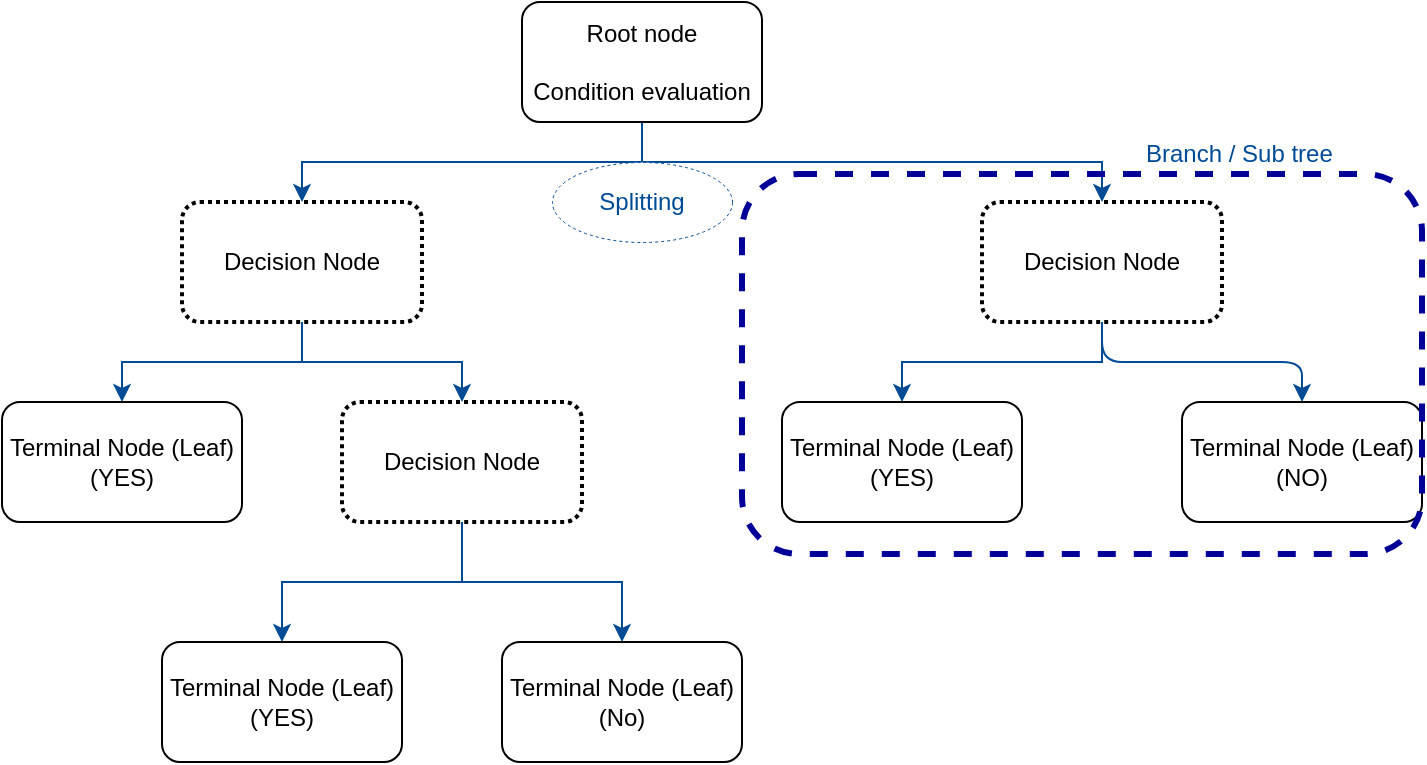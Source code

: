 <mxfile pages="1">
    <diagram id="FoGnT2LFJ8ZTcLG4NNPZ" name="Page-1">
        <mxGraphModel dx="1118" dy="785" grid="1" gridSize="10" guides="1" tooltips="1" connect="1" arrows="1" fold="1" page="1" pageScale="1" pageWidth="850" pageHeight="1100" background="#ffffff" math="0" shadow="0">
            <root>
                <mxCell id="0"/>
                <mxCell id="1" parent="0"/>
                <mxCell id="32" style="edgeStyle=orthogonalEdgeStyle;rounded=0;orthogonalLoop=1;jettySize=auto;html=1;exitX=0.5;exitY=1;exitDx=0;exitDy=0;entryX=0.5;entryY=0;entryDx=0;entryDy=0;fillColor=#008a00;strokeColor=#004B96;" parent="1" source="4" target="5" edge="1">
                    <mxGeometry relative="1" as="geometry"/>
                </mxCell>
                <mxCell id="33" style="edgeStyle=orthogonalEdgeStyle;rounded=0;orthogonalLoop=1;jettySize=auto;html=1;exitX=0.5;exitY=1;exitDx=0;exitDy=0;fillColor=#008a00;strokeColor=#004B96;" parent="1" source="4" target="6" edge="1">
                    <mxGeometry relative="1" as="geometry"/>
                </mxCell>
                <mxCell id="4" value="Root node&lt;br&gt;&lt;br&gt;Condition evaluation" style="rounded=1;whiteSpace=wrap;html=1;" parent="1" vertex="1">
                    <mxGeometry x="340" y="30" width="120" height="60" as="geometry"/>
                </mxCell>
                <mxCell id="30" style="edgeStyle=orthogonalEdgeStyle;rounded=0;orthogonalLoop=1;jettySize=auto;html=1;exitX=0.5;exitY=1;exitDx=0;exitDy=0;entryX=0.5;entryY=0;entryDx=0;entryDy=0;strokeColor=#004B96;" parent="1" source="5" target="7" edge="1">
                    <mxGeometry relative="1" as="geometry"/>
                </mxCell>
                <mxCell id="31" style="edgeStyle=orthogonalEdgeStyle;rounded=0;orthogonalLoop=1;jettySize=auto;html=1;exitX=0.5;exitY=1;exitDx=0;exitDy=0;entryX=0.5;entryY=0;entryDx=0;entryDy=0;strokeColor=#004B96;" parent="1" source="5" target="8" edge="1">
                    <mxGeometry relative="1" as="geometry"/>
                </mxCell>
                <mxCell id="5" value="Decision Node" style="rounded=1;whiteSpace=wrap;html=1;dashed=1;strokeWidth=2;dashPattern=1 1;" parent="1" vertex="1">
                    <mxGeometry x="170" y="130" width="120" height="60" as="geometry"/>
                </mxCell>
                <mxCell id="34" style="edgeStyle=orthogonalEdgeStyle;rounded=0;orthogonalLoop=1;jettySize=auto;html=1;exitX=0.5;exitY=1;exitDx=0;exitDy=0;fillColor=#008a00;strokeColor=#004B96;" parent="1" source="6" target="9" edge="1">
                    <mxGeometry relative="1" as="geometry"/>
                </mxCell>
                <mxCell id="55" style="edgeStyle=none;html=1;exitX=0.5;exitY=1;exitDx=0;exitDy=0;entryX=0.5;entryY=0;entryDx=0;entryDy=0;fontColor=#004B96;strokeColor=#004B96;" edge="1" parent="1" source="6" target="10">
                    <mxGeometry relative="1" as="geometry">
                        <Array as="points">
                            <mxPoint x="630" y="210"/>
                            <mxPoint x="730" y="210"/>
                        </Array>
                    </mxGeometry>
                </mxCell>
                <mxCell id="6" value="Decision Node" style="rounded=1;whiteSpace=wrap;html=1;dashed=1;strokeWidth=2;dashPattern=1 1;" parent="1" vertex="1">
                    <mxGeometry x="570" y="130" width="120" height="60" as="geometry"/>
                </mxCell>
                <mxCell id="7" value="Terminal Node (Leaf)&lt;br&gt;(YES)" style="rounded=1;whiteSpace=wrap;html=1;" parent="1" vertex="1">
                    <mxGeometry x="80" y="230" width="120" height="60" as="geometry"/>
                </mxCell>
                <mxCell id="28" style="edgeStyle=orthogonalEdgeStyle;rounded=0;orthogonalLoop=1;jettySize=auto;html=1;exitX=0.5;exitY=1;exitDx=0;exitDy=0;strokeColor=#004B96;" parent="1" source="8" target="12" edge="1">
                    <mxGeometry relative="1" as="geometry"/>
                </mxCell>
                <mxCell id="29" style="edgeStyle=orthogonalEdgeStyle;rounded=0;orthogonalLoop=1;jettySize=auto;html=1;exitX=0.5;exitY=1;exitDx=0;exitDy=0;entryX=0.5;entryY=0;entryDx=0;entryDy=0;strokeColor=#004B96;" parent="1" source="8" target="11" edge="1">
                    <mxGeometry relative="1" as="geometry"/>
                </mxCell>
                <mxCell id="8" value="Decision Node" style="rounded=1;whiteSpace=wrap;html=1;dashed=1;strokeWidth=2;dashPattern=1 1;" parent="1" vertex="1">
                    <mxGeometry x="250" y="230" width="120" height="60" as="geometry"/>
                </mxCell>
                <mxCell id="9" value="&lt;span style=&quot;white-space: normal&quot;&gt;Terminal Node (Leaf)&lt;/span&gt;&lt;br style=&quot;white-space: normal&quot;&gt;&lt;span style=&quot;white-space: normal&quot;&gt;(YES)&lt;/span&gt;" style="rounded=1;whiteSpace=wrap;html=1;" parent="1" vertex="1">
                    <mxGeometry x="470" y="230" width="120" height="60" as="geometry"/>
                </mxCell>
                <mxCell id="10" value="&lt;span style=&quot;white-space: normal&quot;&gt;Terminal Node (Leaf)&lt;/span&gt;&lt;br style=&quot;white-space: normal&quot;&gt;&lt;span style=&quot;white-space: normal&quot;&gt;(NO)&lt;/span&gt;" style="rounded=1;whiteSpace=wrap;html=1;" parent="1" vertex="1">
                    <mxGeometry x="670" y="230" width="120" height="60" as="geometry"/>
                </mxCell>
                <mxCell id="11" value="Terminal Node (Leaf)&lt;br&gt;(YES)" style="rounded=1;whiteSpace=wrap;html=1;" parent="1" vertex="1">
                    <mxGeometry x="160" y="350" width="120" height="60" as="geometry"/>
                </mxCell>
                <mxCell id="12" value="&lt;span style=&quot;white-space: normal&quot;&gt;Terminal Node (Leaf)&lt;/span&gt;&lt;br style=&quot;white-space: normal&quot;&gt;&lt;span style=&quot;white-space: normal&quot;&gt;(No)&lt;/span&gt;" style="rounded=1;whiteSpace=wrap;html=1;" parent="1" vertex="1">
                    <mxGeometry x="330" y="350" width="120" height="60" as="geometry"/>
                </mxCell>
                <mxCell id="37" value="Branch / Sub tree" style="text;html=1;resizable=0;points=[];autosize=1;align=left;verticalAlign=top;spacingTop=-4;fontColor=#004B96;" parent="1" vertex="1">
                    <mxGeometry x="650" y="96" width="110" height="20" as="geometry"/>
                </mxCell>
                <mxCell id="36" value="" style="rounded=1;whiteSpace=wrap;html=1;fillColor=none;dashed=1;align=left;strokeColor=#000099;strokeWidth=3;" parent="1" vertex="1">
                    <mxGeometry x="450" y="116" width="340" height="190" as="geometry"/>
                </mxCell>
                <mxCell id="51" value="Splitting" style="ellipse;whiteSpace=wrap;html=1;fontColor=#004B96;verticalAlign=middle;horizontal=1;fillColor=#FFFFFF;strokeColor=#004B96;dashed=1;strokeWidth=0.5;" vertex="1" parent="1">
                    <mxGeometry x="355" y="110" width="90" height="40" as="geometry"/>
                </mxCell>
            </root>
        </mxGraphModel>
    </diagram>
</mxfile>